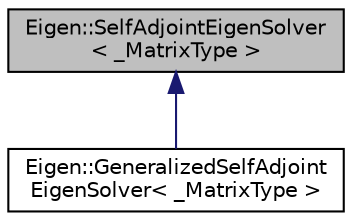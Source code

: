 digraph "Eigen::SelfAdjointEigenSolver&lt; _MatrixType &gt;"
{
  edge [fontname="Helvetica",fontsize="10",labelfontname="Helvetica",labelfontsize="10"];
  node [fontname="Helvetica",fontsize="10",shape=record];
  Node1 [label="Eigen::SelfAdjointEigenSolver\l\< _MatrixType \>",height=0.2,width=0.4,color="black", fillcolor="grey75", style="filled" fontcolor="black"];
  Node1 -> Node2 [dir="back",color="midnightblue",fontsize="10",style="solid",fontname="Helvetica"];
  Node2 [label="Eigen::GeneralizedSelfAdjoint\lEigenSolver\< _MatrixType \>",height=0.2,width=0.4,color="black", fillcolor="white", style="filled",URL="$classEigen_1_1GeneralizedSelfAdjointEigenSolver.html",tooltip="Computes eigenvalues and eigenvectors of the generalized selfadjoint eigen problem. "];
}
